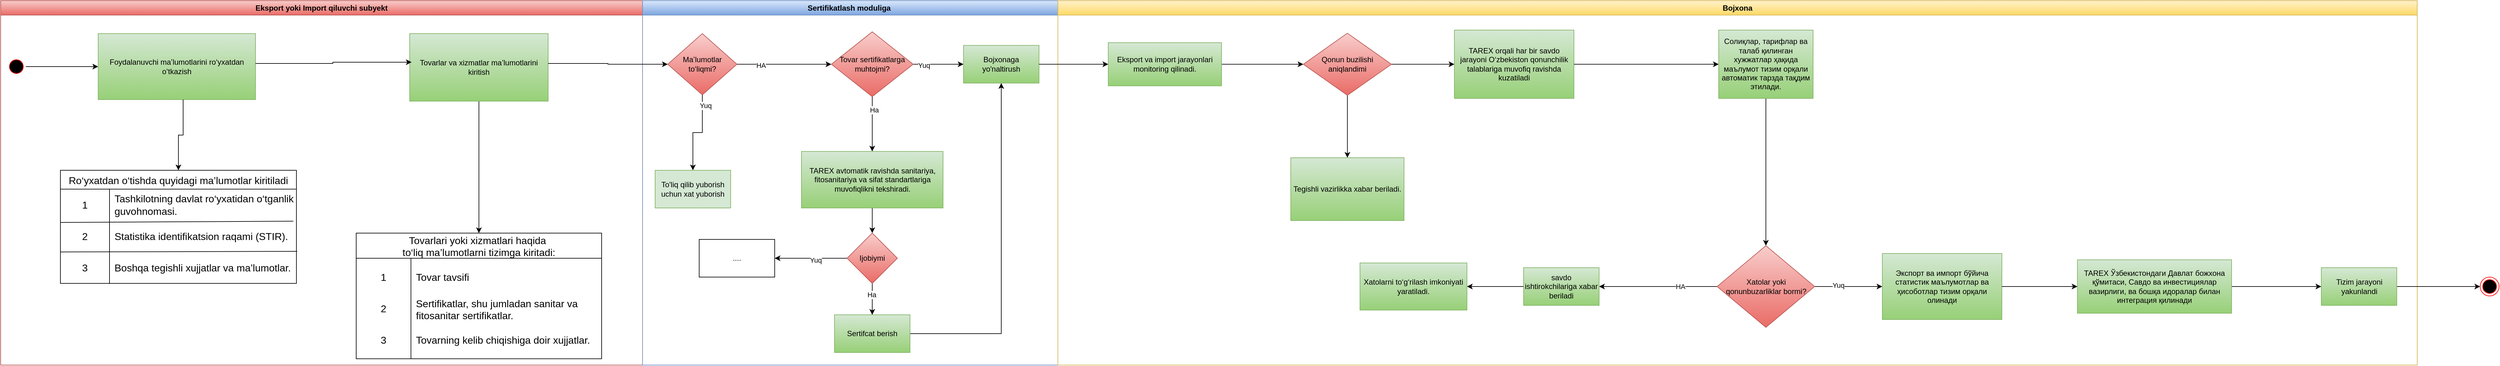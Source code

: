 <mxfile version="25.0.1">
  <diagram id="C5RBs43oDa-KdzZeNtuy" name="Page-1">
    <mxGraphModel dx="2049" dy="2246" grid="1" gridSize="10" guides="1" tooltips="1" connect="1" arrows="1" fold="1" page="1" pageScale="1" pageWidth="827" pageHeight="1169" math="0" shadow="0">
      <root>
        <mxCell id="WIyWlLk6GJQsqaUBKTNV-0" />
        <mxCell id="WIyWlLk6GJQsqaUBKTNV-1" parent="WIyWlLk6GJQsqaUBKTNV-0" />
        <mxCell id="DtNJ4kBcXjayjUXYXQC9-7" value="" style="edgeStyle=orthogonalEdgeStyle;rounded=0;orthogonalLoop=1;jettySize=auto;html=1;" edge="1" parent="WIyWlLk6GJQsqaUBKTNV-1" source="DtNJ4kBcXjayjUXYXQC9-0" target="DtNJ4kBcXjayjUXYXQC9-2">
          <mxGeometry relative="1" as="geometry" />
        </mxCell>
        <mxCell id="DtNJ4kBcXjayjUXYXQC9-0" value="" style="ellipse;html=1;shape=startState;fillColor=#000000;strokeColor=#ff0000;" vertex="1" parent="WIyWlLk6GJQsqaUBKTNV-1">
          <mxGeometry x="30" y="30" width="30" height="30" as="geometry" />
        </mxCell>
        <mxCell id="DtNJ4kBcXjayjUXYXQC9-5" value="Eksport yoki Import qiluvchi subyekt" style="swimlane;whiteSpace=wrap;html=1;startSize=23;fillColor=#f8cecc;gradientColor=#ea6b66;strokeColor=#b85450;" vertex="1" parent="WIyWlLk6GJQsqaUBKTNV-1">
          <mxGeometry x="20" y="-60" width="1020" height="580" as="geometry">
            <mxRectangle x="20" y="-60" width="230" height="30" as="alternateBounds" />
          </mxGeometry>
        </mxCell>
        <mxCell id="DtNJ4kBcXjayjUXYXQC9-2" value="Foydalanuvchi maʼlumotlarini roʻyxatdan oʻtkazish" style="rounded=0;whiteSpace=wrap;html=1;fillColor=#d5e8d4;strokeColor=#82b366;gradientColor=#97d077;" vertex="1" parent="DtNJ4kBcXjayjUXYXQC9-5">
          <mxGeometry x="155" y="52.5" width="250" height="105" as="geometry" />
        </mxCell>
        <mxCell id="DtNJ4kBcXjayjUXYXQC9-9" value="Ro‘yxatdan o‘tishda quyidagi ma’lumotlar kiritiladi" style="shape=table;startSize=30;container=1;collapsible=0;childLayout=tableLayout;fixedRows=1;rowLines=0;fontStyle=0;strokeColor=default;fontSize=16;align=center;fillColor=default;" vertex="1" parent="DtNJ4kBcXjayjUXYXQC9-5">
          <mxGeometry x="95" y="270" width="375" height="180" as="geometry" />
        </mxCell>
        <mxCell id="DtNJ4kBcXjayjUXYXQC9-10" value="" style="shape=tableRow;horizontal=0;startSize=0;swimlaneHead=0;swimlaneBody=0;top=0;left=0;bottom=0;right=0;collapsible=0;dropTarget=0;fillColor=none;points=[[0,0.5],[1,0.5]];portConstraint=eastwest;strokeColor=inherit;fontSize=16;" vertex="1" parent="DtNJ4kBcXjayjUXYXQC9-9">
          <mxGeometry y="30" width="375" height="50" as="geometry" />
        </mxCell>
        <mxCell id="DtNJ4kBcXjayjUXYXQC9-11" value="1" style="shape=partialRectangle;html=1;whiteSpace=wrap;connectable=0;fillColor=none;top=0;left=0;bottom=0;right=0;overflow=hidden;pointerEvents=1;strokeColor=inherit;fontSize=16;" vertex="1" parent="DtNJ4kBcXjayjUXYXQC9-10">
          <mxGeometry width="78" height="50" as="geometry">
            <mxRectangle width="78" height="50" as="alternateBounds" />
          </mxGeometry>
        </mxCell>
        <mxCell id="DtNJ4kBcXjayjUXYXQC9-12" value="Tashkilotning davlat ro‘yxatidan o‘tganlik guvohnomasi." style="shape=partialRectangle;html=1;whiteSpace=wrap;connectable=0;fillColor=none;top=0;left=0;bottom=0;right=0;align=left;spacingLeft=6;overflow=hidden;strokeColor=inherit;fontSize=16;" vertex="1" parent="DtNJ4kBcXjayjUXYXQC9-10">
          <mxGeometry x="78" width="297" height="50" as="geometry">
            <mxRectangle width="297" height="50" as="alternateBounds" />
          </mxGeometry>
        </mxCell>
        <mxCell id="DtNJ4kBcXjayjUXYXQC9-13" value="" style="shape=tableRow;horizontal=0;startSize=0;swimlaneHead=0;swimlaneBody=0;top=0;left=0;bottom=0;right=0;collapsible=0;dropTarget=0;fillColor=none;points=[[0,0.5],[1,0.5]];portConstraint=eastwest;strokeColor=inherit;fontSize=16;" vertex="1" parent="DtNJ4kBcXjayjUXYXQC9-9">
          <mxGeometry y="80" width="375" height="50" as="geometry" />
        </mxCell>
        <mxCell id="DtNJ4kBcXjayjUXYXQC9-14" value="2" style="shape=partialRectangle;html=1;whiteSpace=wrap;connectable=0;fillColor=none;top=0;left=0;bottom=0;right=0;overflow=hidden;strokeColor=inherit;fontSize=16;" vertex="1" parent="DtNJ4kBcXjayjUXYXQC9-13">
          <mxGeometry width="78" height="50" as="geometry">
            <mxRectangle width="78" height="50" as="alternateBounds" />
          </mxGeometry>
        </mxCell>
        <mxCell id="DtNJ4kBcXjayjUXYXQC9-15" value="Statistika identifikatsion raqami (STIR)." style="shape=partialRectangle;html=1;whiteSpace=wrap;connectable=0;fillColor=none;top=0;left=0;bottom=0;right=0;align=left;spacingLeft=6;overflow=hidden;strokeColor=inherit;fontSize=16;" vertex="1" parent="DtNJ4kBcXjayjUXYXQC9-13">
          <mxGeometry x="78" width="297" height="50" as="geometry">
            <mxRectangle width="297" height="50" as="alternateBounds" />
          </mxGeometry>
        </mxCell>
        <mxCell id="DtNJ4kBcXjayjUXYXQC9-16" value="" style="shape=tableRow;horizontal=0;startSize=0;swimlaneHead=0;swimlaneBody=0;top=0;left=0;bottom=0;right=0;collapsible=0;dropTarget=0;fillColor=none;points=[[0,0.5],[1,0.5]];portConstraint=eastwest;strokeColor=inherit;fontSize=16;" vertex="1" parent="DtNJ4kBcXjayjUXYXQC9-9">
          <mxGeometry y="130" width="375" height="50" as="geometry" />
        </mxCell>
        <mxCell id="DtNJ4kBcXjayjUXYXQC9-17" value="3" style="shape=partialRectangle;html=1;whiteSpace=wrap;connectable=0;fillColor=none;top=0;left=0;bottom=0;right=0;overflow=hidden;strokeColor=inherit;fontSize=16;" vertex="1" parent="DtNJ4kBcXjayjUXYXQC9-16">
          <mxGeometry width="78" height="50" as="geometry">
            <mxRectangle width="78" height="50" as="alternateBounds" />
          </mxGeometry>
        </mxCell>
        <mxCell id="DtNJ4kBcXjayjUXYXQC9-18" value="Boshqa tegishli xujjatlar va ma’lumotlar." style="shape=partialRectangle;html=1;whiteSpace=wrap;connectable=0;fillColor=none;top=0;left=0;bottom=0;right=0;align=left;spacingLeft=6;overflow=hidden;strokeColor=inherit;fontSize=16;" vertex="1" parent="DtNJ4kBcXjayjUXYXQC9-16">
          <mxGeometry x="78" width="297" height="50" as="geometry">
            <mxRectangle width="297" height="50" as="alternateBounds" />
          </mxGeometry>
        </mxCell>
        <mxCell id="DtNJ4kBcXjayjUXYXQC9-22" value="" style="endArrow=none;html=1;rounded=0;entryX=0.987;entryY=0.02;entryDx=0;entryDy=0;entryPerimeter=0;exitX=0;exitY=0.06;exitDx=0;exitDy=0;exitPerimeter=0;" edge="1" parent="DtNJ4kBcXjayjUXYXQC9-9" source="DtNJ4kBcXjayjUXYXQC9-13" target="DtNJ4kBcXjayjUXYXQC9-13">
          <mxGeometry relative="1" as="geometry">
            <mxPoint y="70" as="sourcePoint" />
            <mxPoint x="160" y="70" as="targetPoint" />
          </mxGeometry>
        </mxCell>
        <mxCell id="DtNJ4kBcXjayjUXYXQC9-19" style="edgeStyle=orthogonalEdgeStyle;rounded=0;orthogonalLoop=1;jettySize=auto;html=1;entryX=0.5;entryY=0;entryDx=0;entryDy=0;" edge="1" parent="DtNJ4kBcXjayjUXYXQC9-5" source="DtNJ4kBcXjayjUXYXQC9-2" target="DtNJ4kBcXjayjUXYXQC9-9">
          <mxGeometry relative="1" as="geometry">
            <Array as="points">
              <mxPoint x="290" y="214" />
              <mxPoint x="283" y="214" />
            </Array>
          </mxGeometry>
        </mxCell>
        <mxCell id="DtNJ4kBcXjayjUXYXQC9-23" value="" style="endArrow=none;html=1;rounded=0;entryX=1.003;entryY=-0.02;entryDx=0;entryDy=0;entryPerimeter=0;" edge="1" parent="DtNJ4kBcXjayjUXYXQC9-5" target="DtNJ4kBcXjayjUXYXQC9-16">
          <mxGeometry relative="1" as="geometry">
            <mxPoint x="95" y="400" as="sourcePoint" />
            <mxPoint x="255" y="400" as="targetPoint" />
          </mxGeometry>
        </mxCell>
        <mxCell id="DtNJ4kBcXjayjUXYXQC9-40" style="edgeStyle=orthogonalEdgeStyle;rounded=0;orthogonalLoop=1;jettySize=auto;html=1;exitX=0.5;exitY=1;exitDx=0;exitDy=0;entryX=0.5;entryY=0;entryDx=0;entryDy=0;" edge="1" parent="DtNJ4kBcXjayjUXYXQC9-5" source="DtNJ4kBcXjayjUXYXQC9-26" target="DtNJ4kBcXjayjUXYXQC9-30">
          <mxGeometry relative="1" as="geometry" />
        </mxCell>
        <mxCell id="DtNJ4kBcXjayjUXYXQC9-26" value="Tovarlar va xizmatlar ma’lumotlarini kiritish" style="rounded=0;whiteSpace=wrap;html=1;fillColor=#d5e8d4;strokeColor=#82b366;gradientColor=#97d077;" vertex="1" parent="DtNJ4kBcXjayjUXYXQC9-5">
          <mxGeometry x="650" y="52.5" width="220" height="107.5" as="geometry" />
        </mxCell>
        <mxCell id="DtNJ4kBcXjayjUXYXQC9-29" style="edgeStyle=orthogonalEdgeStyle;rounded=0;orthogonalLoop=1;jettySize=auto;html=1;entryX=0.014;entryY=0.423;entryDx=0;entryDy=0;entryPerimeter=0;" edge="1" parent="DtNJ4kBcXjayjUXYXQC9-5" source="DtNJ4kBcXjayjUXYXQC9-2" target="DtNJ4kBcXjayjUXYXQC9-26">
          <mxGeometry relative="1" as="geometry">
            <Array as="points">
              <mxPoint x="528" y="100" />
              <mxPoint x="528" y="98" />
            </Array>
          </mxGeometry>
        </mxCell>
        <mxCell id="DtNJ4kBcXjayjUXYXQC9-30" value="Tovarlari yoki xizmatlari haqida &#xa;to‘liq ma’lumotlarni tizimga kiritadi:" style="shape=table;startSize=40;container=1;collapsible=0;childLayout=tableLayout;fixedRows=1;rowLines=0;fontStyle=0;strokeColor=default;fontSize=16;" vertex="1" parent="DtNJ4kBcXjayjUXYXQC9-5">
          <mxGeometry x="565" y="370" width="390" height="200" as="geometry" />
        </mxCell>
        <mxCell id="DtNJ4kBcXjayjUXYXQC9-31" value="" style="shape=tableRow;horizontal=0;startSize=0;swimlaneHead=0;swimlaneBody=0;top=0;left=0;bottom=0;right=0;collapsible=0;dropTarget=0;fillColor=none;points=[[0,0.5],[1,0.5]];portConstraint=eastwest;strokeColor=inherit;fontSize=16;" vertex="1" parent="DtNJ4kBcXjayjUXYXQC9-30">
          <mxGeometry y="40" width="390" height="60" as="geometry" />
        </mxCell>
        <mxCell id="DtNJ4kBcXjayjUXYXQC9-32" value="1" style="shape=partialRectangle;html=1;whiteSpace=wrap;connectable=0;fillColor=none;top=0;left=0;bottom=0;right=0;overflow=hidden;pointerEvents=1;strokeColor=inherit;fontSize=16;" vertex="1" parent="DtNJ4kBcXjayjUXYXQC9-31">
          <mxGeometry width="87" height="60" as="geometry">
            <mxRectangle width="87" height="60" as="alternateBounds" />
          </mxGeometry>
        </mxCell>
        <mxCell id="DtNJ4kBcXjayjUXYXQC9-33" value="Tovar tavsifi" style="shape=partialRectangle;html=1;whiteSpace=wrap;connectable=0;fillColor=none;top=0;left=0;bottom=0;right=0;align=left;spacingLeft=6;overflow=hidden;strokeColor=inherit;fontSize=16;" vertex="1" parent="DtNJ4kBcXjayjUXYXQC9-31">
          <mxGeometry x="87" width="303" height="60" as="geometry">
            <mxRectangle width="303" height="60" as="alternateBounds" />
          </mxGeometry>
        </mxCell>
        <mxCell id="DtNJ4kBcXjayjUXYXQC9-34" value="" style="shape=tableRow;horizontal=0;startSize=0;swimlaneHead=0;swimlaneBody=0;top=0;left=0;bottom=0;right=0;collapsible=0;dropTarget=0;fillColor=none;points=[[0,0.5],[1,0.5]];portConstraint=eastwest;strokeColor=inherit;fontSize=16;" vertex="1" parent="DtNJ4kBcXjayjUXYXQC9-30">
          <mxGeometry y="100" width="390" height="40" as="geometry" />
        </mxCell>
        <mxCell id="DtNJ4kBcXjayjUXYXQC9-35" value="2" style="shape=partialRectangle;html=1;whiteSpace=wrap;connectable=0;fillColor=none;top=0;left=0;bottom=0;right=0;overflow=hidden;strokeColor=inherit;fontSize=16;" vertex="1" parent="DtNJ4kBcXjayjUXYXQC9-34">
          <mxGeometry width="87" height="40" as="geometry">
            <mxRectangle width="87" height="40" as="alternateBounds" />
          </mxGeometry>
        </mxCell>
        <mxCell id="DtNJ4kBcXjayjUXYXQC9-36" value="Sertifikatlar, shu jumladan sanitar va fitosanitar sertifikatlar." style="shape=partialRectangle;html=1;whiteSpace=wrap;connectable=0;fillColor=none;top=0;left=0;bottom=0;right=0;align=left;spacingLeft=6;overflow=hidden;strokeColor=inherit;fontSize=16;" vertex="1" parent="DtNJ4kBcXjayjUXYXQC9-34">
          <mxGeometry x="87" width="303" height="40" as="geometry">
            <mxRectangle width="303" height="40" as="alternateBounds" />
          </mxGeometry>
        </mxCell>
        <mxCell id="DtNJ4kBcXjayjUXYXQC9-37" value="" style="shape=tableRow;horizontal=0;startSize=0;swimlaneHead=0;swimlaneBody=0;top=0;left=0;bottom=0;right=0;collapsible=0;dropTarget=0;fillColor=none;points=[[0,0.5],[1,0.5]];portConstraint=eastwest;strokeColor=inherit;fontSize=16;" vertex="1" parent="DtNJ4kBcXjayjUXYXQC9-30">
          <mxGeometry y="140" width="390" height="60" as="geometry" />
        </mxCell>
        <mxCell id="DtNJ4kBcXjayjUXYXQC9-38" value="3" style="shape=partialRectangle;html=1;whiteSpace=wrap;connectable=0;fillColor=none;top=0;left=0;bottom=0;right=0;overflow=hidden;strokeColor=inherit;fontSize=16;" vertex="1" parent="DtNJ4kBcXjayjUXYXQC9-37">
          <mxGeometry width="87" height="60" as="geometry">
            <mxRectangle width="87" height="60" as="alternateBounds" />
          </mxGeometry>
        </mxCell>
        <mxCell id="DtNJ4kBcXjayjUXYXQC9-39" value="Tovarning kelib chiqishiga doir xujjatlar." style="shape=partialRectangle;html=1;whiteSpace=wrap;connectable=0;fillColor=none;top=0;left=0;bottom=0;right=0;align=left;spacingLeft=6;overflow=hidden;strokeColor=inherit;fontSize=16;" vertex="1" parent="DtNJ4kBcXjayjUXYXQC9-37">
          <mxGeometry x="87" width="303" height="60" as="geometry">
            <mxRectangle width="303" height="60" as="alternateBounds" />
          </mxGeometry>
        </mxCell>
        <mxCell id="DtNJ4kBcXjayjUXYXQC9-24" value="Sertifikatlash moduliga&amp;nbsp;" style="swimlane;whiteSpace=wrap;html=1;fillColor=#dae8fc;gradientColor=#7ea6e0;strokeColor=#6c8ebf;" vertex="1" parent="WIyWlLk6GJQsqaUBKTNV-1">
          <mxGeometry x="1040" y="-60" width="660" height="580" as="geometry" />
        </mxCell>
        <mxCell id="DtNJ4kBcXjayjUXYXQC9-47" style="edgeStyle=orthogonalEdgeStyle;rounded=0;orthogonalLoop=1;jettySize=auto;html=1;entryX=0;entryY=0.5;entryDx=0;entryDy=0;" edge="1" parent="DtNJ4kBcXjayjUXYXQC9-24" source="DtNJ4kBcXjayjUXYXQC9-27" target="DtNJ4kBcXjayjUXYXQC9-52">
          <mxGeometry relative="1" as="geometry">
            <mxPoint x="290" y="101" as="targetPoint" />
          </mxGeometry>
        </mxCell>
        <mxCell id="DtNJ4kBcXjayjUXYXQC9-49" value="HA" style="edgeLabel;html=1;align=center;verticalAlign=middle;resizable=0;points=[];" vertex="1" connectable="0" parent="DtNJ4kBcXjayjUXYXQC9-47">
          <mxGeometry x="-0.5" y="-1" relative="1" as="geometry">
            <mxPoint as="offset" />
          </mxGeometry>
        </mxCell>
        <mxCell id="DtNJ4kBcXjayjUXYXQC9-27" value="Maʼlumotlar toʻliqmi?" style="rhombus;whiteSpace=wrap;html=1;rounded=0;fillColor=#f8cecc;gradientColor=#ea6b66;strokeColor=#b85450;" vertex="1" parent="DtNJ4kBcXjayjUXYXQC9-24">
          <mxGeometry x="40" y="52.5" width="110" height="97.5" as="geometry" />
        </mxCell>
        <mxCell id="DtNJ4kBcXjayjUXYXQC9-54" value="" style="edgeStyle=orthogonalEdgeStyle;rounded=0;orthogonalLoop=1;jettySize=auto;html=1;" edge="1" parent="DtNJ4kBcXjayjUXYXQC9-24" source="DtNJ4kBcXjayjUXYXQC9-52" target="DtNJ4kBcXjayjUXYXQC9-53">
          <mxGeometry relative="1" as="geometry" />
        </mxCell>
        <mxCell id="DtNJ4kBcXjayjUXYXQC9-58" value="Ha" style="edgeLabel;html=1;align=center;verticalAlign=middle;resizable=0;points=[];" vertex="1" connectable="0" parent="DtNJ4kBcXjayjUXYXQC9-54">
          <mxGeometry x="-0.517" y="3" relative="1" as="geometry">
            <mxPoint as="offset" />
          </mxGeometry>
        </mxCell>
        <mxCell id="DtNJ4kBcXjayjUXYXQC9-56" value="" style="edgeStyle=orthogonalEdgeStyle;rounded=0;orthogonalLoop=1;jettySize=auto;html=1;" edge="1" parent="DtNJ4kBcXjayjUXYXQC9-24" source="DtNJ4kBcXjayjUXYXQC9-52" target="DtNJ4kBcXjayjUXYXQC9-55">
          <mxGeometry relative="1" as="geometry" />
        </mxCell>
        <mxCell id="DtNJ4kBcXjayjUXYXQC9-57" value="Yuq" style="edgeLabel;html=1;align=center;verticalAlign=middle;resizable=0;points=[];" vertex="1" connectable="0" parent="DtNJ4kBcXjayjUXYXQC9-56">
          <mxGeometry x="-0.571" y="-1" relative="1" as="geometry">
            <mxPoint as="offset" />
          </mxGeometry>
        </mxCell>
        <mxCell id="DtNJ4kBcXjayjUXYXQC9-52" value="Tovar sertifikatlarga muhtojmi?" style="rhombus;whiteSpace=wrap;html=1;fillColor=#f8cecc;gradientColor=#ea6b66;strokeColor=#b85450;" vertex="1" parent="DtNJ4kBcXjayjUXYXQC9-24">
          <mxGeometry x="300" y="49.69" width="130" height="103.12" as="geometry" />
        </mxCell>
        <mxCell id="DtNJ4kBcXjayjUXYXQC9-64" value="" style="edgeStyle=orthogonalEdgeStyle;rounded=0;orthogonalLoop=1;jettySize=auto;html=1;" edge="1" parent="DtNJ4kBcXjayjUXYXQC9-24" source="DtNJ4kBcXjayjUXYXQC9-53" target="DtNJ4kBcXjayjUXYXQC9-63">
          <mxGeometry relative="1" as="geometry" />
        </mxCell>
        <mxCell id="DtNJ4kBcXjayjUXYXQC9-53" value="TAREX avtomatik ravishda sanitariya, fitosanitariya va sifat standartlariga muvofiqlikni tekshiradi." style="whiteSpace=wrap;html=1;fillColor=#d5e8d4;gradientColor=#97d077;strokeColor=#82b366;" vertex="1" parent="DtNJ4kBcXjayjUXYXQC9-24">
          <mxGeometry x="252.5" y="240" width="225" height="90" as="geometry" />
        </mxCell>
        <mxCell id="DtNJ4kBcXjayjUXYXQC9-55" value="Bojxonaga yo&#39;naltirush" style="whiteSpace=wrap;html=1;fillColor=#d5e8d4;gradientColor=#97d077;strokeColor=#82b366;" vertex="1" parent="DtNJ4kBcXjayjUXYXQC9-24">
          <mxGeometry x="510" y="71.25" width="120" height="60" as="geometry" />
        </mxCell>
        <mxCell id="DtNJ4kBcXjayjUXYXQC9-62" style="edgeStyle=orthogonalEdgeStyle;rounded=0;orthogonalLoop=1;jettySize=auto;html=1;entryX=0.5;entryY=1;entryDx=0;entryDy=0;" edge="1" parent="DtNJ4kBcXjayjUXYXQC9-24" source="DtNJ4kBcXjayjUXYXQC9-60" target="DtNJ4kBcXjayjUXYXQC9-55">
          <mxGeometry relative="1" as="geometry" />
        </mxCell>
        <mxCell id="DtNJ4kBcXjayjUXYXQC9-60" value="Sertifcat berish" style="whiteSpace=wrap;html=1;fillColor=#d5e8d4;gradientColor=#97d077;strokeColor=#82b366;" vertex="1" parent="DtNJ4kBcXjayjUXYXQC9-24">
          <mxGeometry x="305" y="500" width="120" height="60" as="geometry" />
        </mxCell>
        <mxCell id="DtNJ4kBcXjayjUXYXQC9-65" value="" style="edgeStyle=orthogonalEdgeStyle;rounded=0;orthogonalLoop=1;jettySize=auto;html=1;" edge="1" parent="DtNJ4kBcXjayjUXYXQC9-24" source="DtNJ4kBcXjayjUXYXQC9-63" target="DtNJ4kBcXjayjUXYXQC9-60">
          <mxGeometry relative="1" as="geometry" />
        </mxCell>
        <mxCell id="DtNJ4kBcXjayjUXYXQC9-66" value="Ha" style="edgeLabel;html=1;align=center;verticalAlign=middle;resizable=0;points=[];" vertex="1" connectable="0" parent="DtNJ4kBcXjayjUXYXQC9-65">
          <mxGeometry x="-0.28" y="-1" relative="1" as="geometry">
            <mxPoint as="offset" />
          </mxGeometry>
        </mxCell>
        <mxCell id="DtNJ4kBcXjayjUXYXQC9-68" value="" style="edgeStyle=orthogonalEdgeStyle;rounded=0;orthogonalLoop=1;jettySize=auto;html=1;" edge="1" parent="DtNJ4kBcXjayjUXYXQC9-24" source="DtNJ4kBcXjayjUXYXQC9-63" target="DtNJ4kBcXjayjUXYXQC9-67">
          <mxGeometry relative="1" as="geometry" />
        </mxCell>
        <mxCell id="DtNJ4kBcXjayjUXYXQC9-69" value="Yuq" style="edgeLabel;html=1;align=center;verticalAlign=middle;resizable=0;points=[];" vertex="1" connectable="0" parent="DtNJ4kBcXjayjUXYXQC9-68">
          <mxGeometry x="-0.133" y="3" relative="1" as="geometry">
            <mxPoint as="offset" />
          </mxGeometry>
        </mxCell>
        <mxCell id="DtNJ4kBcXjayjUXYXQC9-63" value="Ijobiymi" style="rhombus;whiteSpace=wrap;html=1;fillColor=#f8cecc;gradientColor=#ea6b66;strokeColor=#b85450;" vertex="1" parent="DtNJ4kBcXjayjUXYXQC9-24">
          <mxGeometry x="325" y="370" width="80" height="80" as="geometry" />
        </mxCell>
        <mxCell id="DtNJ4kBcXjayjUXYXQC9-67" value="...." style="whiteSpace=wrap;html=1;" vertex="1" parent="DtNJ4kBcXjayjUXYXQC9-24">
          <mxGeometry x="90" y="380" width="120" height="60" as="geometry" />
        </mxCell>
        <mxCell id="DtNJ4kBcXjayjUXYXQC9-51" value="To&#39;liq qilib yuborish uchun xat yuborish" style="rounded=0;whiteSpace=wrap;html=1;fillColor=#d5e8d4;strokeColor=#82b366;" vertex="1" parent="DtNJ4kBcXjayjUXYXQC9-24">
          <mxGeometry x="20" y="270" width="120" height="60" as="geometry" />
        </mxCell>
        <mxCell id="DtNJ4kBcXjayjUXYXQC9-48" style="edgeStyle=orthogonalEdgeStyle;rounded=0;orthogonalLoop=1;jettySize=auto;html=1;" edge="1" parent="DtNJ4kBcXjayjUXYXQC9-24" source="DtNJ4kBcXjayjUXYXQC9-27" target="DtNJ4kBcXjayjUXYXQC9-51">
          <mxGeometry relative="1" as="geometry">
            <mxPoint x="60" y="350" as="targetPoint" />
            <Array as="points" />
          </mxGeometry>
        </mxCell>
        <mxCell id="DtNJ4kBcXjayjUXYXQC9-50" value="Yuq" style="edgeLabel;html=1;align=center;verticalAlign=middle;resizable=0;points=[];" vertex="1" connectable="0" parent="DtNJ4kBcXjayjUXYXQC9-48">
          <mxGeometry x="-0.754" y="5" relative="1" as="geometry">
            <mxPoint as="offset" />
          </mxGeometry>
        </mxCell>
        <mxCell id="DtNJ4kBcXjayjUXYXQC9-46" style="edgeStyle=orthogonalEdgeStyle;rounded=0;orthogonalLoop=1;jettySize=auto;html=1;entryX=0;entryY=0.5;entryDx=0;entryDy=0;" edge="1" parent="WIyWlLk6GJQsqaUBKTNV-1" source="DtNJ4kBcXjayjUXYXQC9-26" target="DtNJ4kBcXjayjUXYXQC9-27">
          <mxGeometry relative="1" as="geometry">
            <Array as="points">
              <mxPoint x="985" y="40" />
              <mxPoint x="985" y="41" />
            </Array>
          </mxGeometry>
        </mxCell>
        <mxCell id="DtNJ4kBcXjayjUXYXQC9-71" value="Bojxona" style="swimlane;whiteSpace=wrap;html=1;fillColor=#fff2cc;gradientColor=#ffd966;strokeColor=#d6b656;" vertex="1" parent="WIyWlLk6GJQsqaUBKTNV-1">
          <mxGeometry x="1700" y="-60" width="2160" height="580" as="geometry" />
        </mxCell>
        <mxCell id="DtNJ4kBcXjayjUXYXQC9-76" value="" style="edgeStyle=orthogonalEdgeStyle;rounded=0;orthogonalLoop=1;jettySize=auto;html=1;" edge="1" parent="DtNJ4kBcXjayjUXYXQC9-71" source="DtNJ4kBcXjayjUXYXQC9-72" target="DtNJ4kBcXjayjUXYXQC9-75">
          <mxGeometry relative="1" as="geometry" />
        </mxCell>
        <mxCell id="DtNJ4kBcXjayjUXYXQC9-72" value="Eksport va import jarayonlari monitoring qilinadi." style="whiteSpace=wrap;html=1;fillColor=#d5e8d4;strokeColor=#82b366;gradientColor=#97d077;" vertex="1" parent="DtNJ4kBcXjayjUXYXQC9-71">
          <mxGeometry x="80" y="66.88" width="180" height="68.75" as="geometry" />
        </mxCell>
        <mxCell id="DtNJ4kBcXjayjUXYXQC9-78" value="" style="edgeStyle=orthogonalEdgeStyle;rounded=0;orthogonalLoop=1;jettySize=auto;html=1;" edge="1" parent="DtNJ4kBcXjayjUXYXQC9-71" source="DtNJ4kBcXjayjUXYXQC9-75" target="DtNJ4kBcXjayjUXYXQC9-77">
          <mxGeometry relative="1" as="geometry" />
        </mxCell>
        <mxCell id="DtNJ4kBcXjayjUXYXQC9-80" value="" style="edgeStyle=orthogonalEdgeStyle;rounded=0;orthogonalLoop=1;jettySize=auto;html=1;" edge="1" parent="DtNJ4kBcXjayjUXYXQC9-71" source="DtNJ4kBcXjayjUXYXQC9-75" target="DtNJ4kBcXjayjUXYXQC9-79">
          <mxGeometry relative="1" as="geometry" />
        </mxCell>
        <mxCell id="DtNJ4kBcXjayjUXYXQC9-75" value="Qonun buzilishi aniqlandimi" style="rhombus;whiteSpace=wrap;html=1;fillColor=#f8cecc;strokeColor=#b85450;gradientColor=#ea6b66;" vertex="1" parent="DtNJ4kBcXjayjUXYXQC9-71">
          <mxGeometry x="390" y="51.88" width="140" height="98.75" as="geometry" />
        </mxCell>
        <mxCell id="DtNJ4kBcXjayjUXYXQC9-77" value="Tegishli vazirlikka xabar beriladi." style="whiteSpace=wrap;html=1;fillColor=#d5e8d4;strokeColor=#82b366;gradientColor=#97d077;" vertex="1" parent="DtNJ4kBcXjayjUXYXQC9-71">
          <mxGeometry x="370" y="250.01" width="180" height="100" as="geometry" />
        </mxCell>
        <mxCell id="DtNJ4kBcXjayjUXYXQC9-79" value="TAREX orqali har bir savdo jarayoni O‘zbekiston qonunchilik talablariga muvofiq ravishda kuzatiladi" style="whiteSpace=wrap;html=1;fillColor=#d5e8d4;strokeColor=#82b366;gradientColor=#97d077;" vertex="1" parent="DtNJ4kBcXjayjUXYXQC9-71">
          <mxGeometry x="630" y="46.88" width="190" height="108.75" as="geometry" />
        </mxCell>
        <mxCell id="DtNJ4kBcXjayjUXYXQC9-85" value="" style="edgeStyle=orthogonalEdgeStyle;rounded=0;orthogonalLoop=1;jettySize=auto;html=1;" edge="1" parent="DtNJ4kBcXjayjUXYXQC9-71" source="DtNJ4kBcXjayjUXYXQC9-82" target="DtNJ4kBcXjayjUXYXQC9-84">
          <mxGeometry relative="1" as="geometry" />
        </mxCell>
        <mxCell id="DtNJ4kBcXjayjUXYXQC9-82" value="Солиқлар, тарифлар ва талаб қилинган хужжатлар ҳақида маълумот тизим орқали автоматик тарзда тақдим этилади." style="whiteSpace=wrap;html=1;fillColor=#d5e8d4;strokeColor=#82b366;gradientColor=#97d077;" vertex="1" parent="DtNJ4kBcXjayjUXYXQC9-71">
          <mxGeometry x="1050" y="46.89" width="150" height="108.74" as="geometry" />
        </mxCell>
        <mxCell id="DtNJ4kBcXjayjUXYXQC9-83" value="" style="edgeStyle=orthogonalEdgeStyle;rounded=0;orthogonalLoop=1;jettySize=auto;html=1;" edge="1" parent="DtNJ4kBcXjayjUXYXQC9-71" source="DtNJ4kBcXjayjUXYXQC9-79" target="DtNJ4kBcXjayjUXYXQC9-82">
          <mxGeometry relative="1" as="geometry" />
        </mxCell>
        <mxCell id="DtNJ4kBcXjayjUXYXQC9-87" value="" style="edgeStyle=orthogonalEdgeStyle;rounded=0;orthogonalLoop=1;jettySize=auto;html=1;" edge="1" parent="DtNJ4kBcXjayjUXYXQC9-71" source="DtNJ4kBcXjayjUXYXQC9-84" target="DtNJ4kBcXjayjUXYXQC9-86">
          <mxGeometry relative="1" as="geometry" />
        </mxCell>
        <mxCell id="DtNJ4kBcXjayjUXYXQC9-91" value="HA" style="edgeLabel;html=1;align=center;verticalAlign=middle;resizable=0;points=[];" vertex="1" connectable="0" parent="DtNJ4kBcXjayjUXYXQC9-87">
          <mxGeometry x="-0.365" relative="1" as="geometry">
            <mxPoint x="1" as="offset" />
          </mxGeometry>
        </mxCell>
        <mxCell id="DtNJ4kBcXjayjUXYXQC9-93" value="" style="edgeStyle=orthogonalEdgeStyle;rounded=0;orthogonalLoop=1;jettySize=auto;html=1;" edge="1" parent="DtNJ4kBcXjayjUXYXQC9-71" source="DtNJ4kBcXjayjUXYXQC9-84" target="DtNJ4kBcXjayjUXYXQC9-92">
          <mxGeometry relative="1" as="geometry" />
        </mxCell>
        <mxCell id="DtNJ4kBcXjayjUXYXQC9-100" value="Yuq" style="edgeLabel;html=1;align=center;verticalAlign=middle;resizable=0;points=[];" vertex="1" connectable="0" parent="DtNJ4kBcXjayjUXYXQC9-93">
          <mxGeometry x="-0.301" y="2" relative="1" as="geometry">
            <mxPoint as="offset" />
          </mxGeometry>
        </mxCell>
        <mxCell id="DtNJ4kBcXjayjUXYXQC9-84" value="Xatolar yoki qonunbuzarliklar bormi?" style="rhombus;whiteSpace=wrap;html=1;fillColor=#f8cecc;strokeColor=#b85450;gradientColor=#ea6b66;" vertex="1" parent="DtNJ4kBcXjayjUXYXQC9-71">
          <mxGeometry x="1047.5" y="390" width="155" height="130" as="geometry" />
        </mxCell>
        <mxCell id="DtNJ4kBcXjayjUXYXQC9-89" value="" style="edgeStyle=orthogonalEdgeStyle;rounded=0;orthogonalLoop=1;jettySize=auto;html=1;" edge="1" parent="DtNJ4kBcXjayjUXYXQC9-71" source="DtNJ4kBcXjayjUXYXQC9-86" target="DtNJ4kBcXjayjUXYXQC9-88">
          <mxGeometry relative="1" as="geometry" />
        </mxCell>
        <mxCell id="DtNJ4kBcXjayjUXYXQC9-86" value="savdo ishtirokchilariga xabar beriladi" style="whiteSpace=wrap;html=1;fillColor=#d5e8d4;strokeColor=#82b366;gradientColor=#97d077;" vertex="1" parent="DtNJ4kBcXjayjUXYXQC9-71">
          <mxGeometry x="740" y="425" width="120" height="60" as="geometry" />
        </mxCell>
        <mxCell id="DtNJ4kBcXjayjUXYXQC9-88" value="Xatolarni to‘g‘rilash imkoniyati yaratiladi." style="whiteSpace=wrap;html=1;fillColor=#d5e8d4;strokeColor=#82b366;gradientColor=#97d077;" vertex="1" parent="DtNJ4kBcXjayjUXYXQC9-71">
          <mxGeometry x="480" y="417.5" width="170" height="75" as="geometry" />
        </mxCell>
        <mxCell id="DtNJ4kBcXjayjUXYXQC9-92" value="Экспорт ва импорт бўйича статистик маълумотлар ва ҳисоботлар тизим орқали олинади" style="whiteSpace=wrap;html=1;fillColor=#d5e8d4;strokeColor=#82b366;gradientColor=#97d077;" vertex="1" parent="DtNJ4kBcXjayjUXYXQC9-71">
          <mxGeometry x="1310" y="402.5" width="190" height="105" as="geometry" />
        </mxCell>
        <mxCell id="DtNJ4kBcXjayjUXYXQC9-73" value="" style="edgeStyle=orthogonalEdgeStyle;rounded=0;orthogonalLoop=1;jettySize=auto;html=1;" edge="1" parent="WIyWlLk6GJQsqaUBKTNV-1" source="DtNJ4kBcXjayjUXYXQC9-55" target="DtNJ4kBcXjayjUXYXQC9-72">
          <mxGeometry relative="1" as="geometry" />
        </mxCell>
        <mxCell id="DtNJ4kBcXjayjUXYXQC9-97" value="" style="edgeStyle=orthogonalEdgeStyle;rounded=0;orthogonalLoop=1;jettySize=auto;html=1;" edge="1" parent="WIyWlLk6GJQsqaUBKTNV-1" source="DtNJ4kBcXjayjUXYXQC9-94" target="DtNJ4kBcXjayjUXYXQC9-96">
          <mxGeometry relative="1" as="geometry" />
        </mxCell>
        <mxCell id="DtNJ4kBcXjayjUXYXQC9-94" value="TAREX Ўзбекистондаги Давлат божхона қўмитаси, Савдо ва инвестициялар вазирлиги, ва бошқа идоралар билан интеграция қилинади" style="whiteSpace=wrap;html=1;fillColor=#d5e8d4;strokeColor=#82b366;gradientColor=#97d077;" vertex="1" parent="WIyWlLk6GJQsqaUBKTNV-1">
          <mxGeometry x="3320" y="352.5" width="245" height="85" as="geometry" />
        </mxCell>
        <mxCell id="DtNJ4kBcXjayjUXYXQC9-95" value="" style="edgeStyle=orthogonalEdgeStyle;rounded=0;orthogonalLoop=1;jettySize=auto;html=1;" edge="1" parent="WIyWlLk6GJQsqaUBKTNV-1" source="DtNJ4kBcXjayjUXYXQC9-92" target="DtNJ4kBcXjayjUXYXQC9-94">
          <mxGeometry relative="1" as="geometry" />
        </mxCell>
        <mxCell id="DtNJ4kBcXjayjUXYXQC9-99" style="edgeStyle=orthogonalEdgeStyle;rounded=0;orthogonalLoop=1;jettySize=auto;html=1;entryX=0;entryY=0.5;entryDx=0;entryDy=0;" edge="1" parent="WIyWlLk6GJQsqaUBKTNV-1" source="DtNJ4kBcXjayjUXYXQC9-96" target="DtNJ4kBcXjayjUXYXQC9-98">
          <mxGeometry relative="1" as="geometry" />
        </mxCell>
        <mxCell id="DtNJ4kBcXjayjUXYXQC9-96" value="Tizim jarayoni yakunlandi" style="whiteSpace=wrap;html=1;fillColor=#d5e8d4;strokeColor=#82b366;gradientColor=#97d077;" vertex="1" parent="WIyWlLk6GJQsqaUBKTNV-1">
          <mxGeometry x="3707.5" y="365" width="120" height="60" as="geometry" />
        </mxCell>
        <mxCell id="DtNJ4kBcXjayjUXYXQC9-98" value="" style="ellipse;html=1;shape=endState;fillColor=#000000;strokeColor=#ff0000;" vertex="1" parent="WIyWlLk6GJQsqaUBKTNV-1">
          <mxGeometry x="3960" y="380" width="30" height="30" as="geometry" />
        </mxCell>
      </root>
    </mxGraphModel>
  </diagram>
</mxfile>
